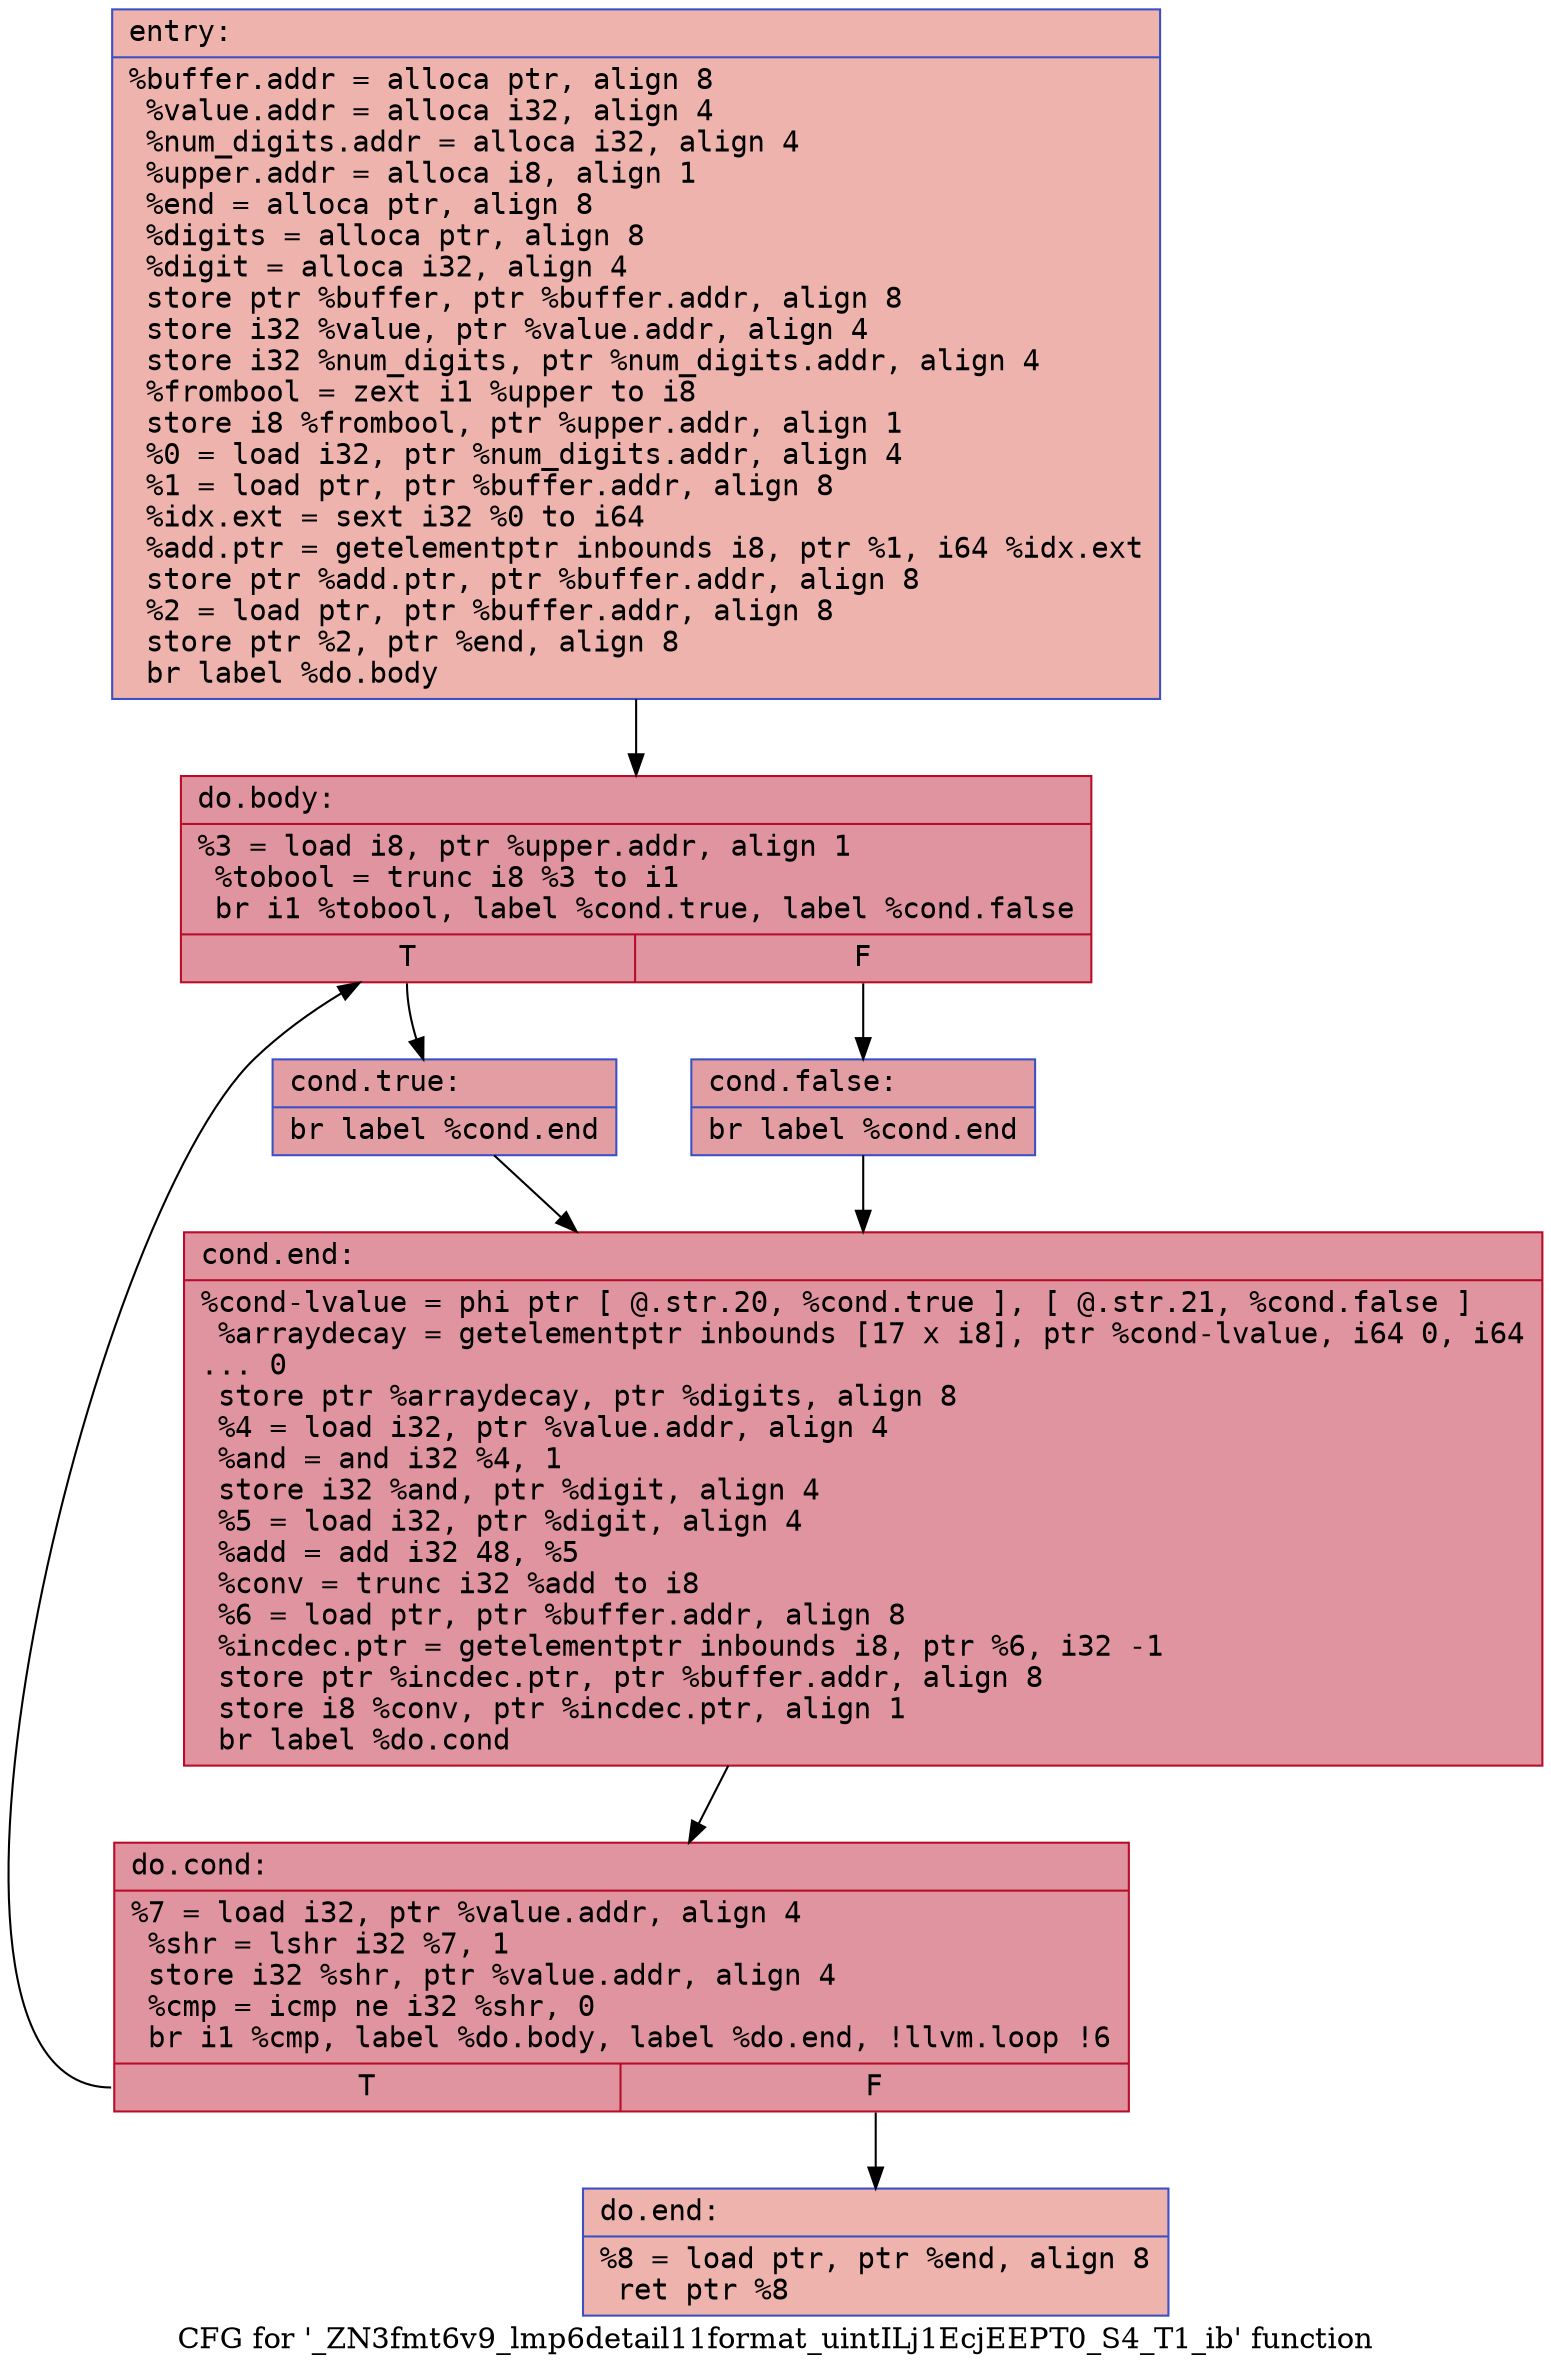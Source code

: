 digraph "CFG for '_ZN3fmt6v9_lmp6detail11format_uintILj1EcjEEPT0_S4_T1_ib' function" {
	label="CFG for '_ZN3fmt6v9_lmp6detail11format_uintILj1EcjEEPT0_S4_T1_ib' function";

	Node0x55fec3186010 [shape=record,color="#3d50c3ff", style=filled, fillcolor="#d6524470" fontname="Courier",label="{entry:\l|  %buffer.addr = alloca ptr, align 8\l  %value.addr = alloca i32, align 4\l  %num_digits.addr = alloca i32, align 4\l  %upper.addr = alloca i8, align 1\l  %end = alloca ptr, align 8\l  %digits = alloca ptr, align 8\l  %digit = alloca i32, align 4\l  store ptr %buffer, ptr %buffer.addr, align 8\l  store i32 %value, ptr %value.addr, align 4\l  store i32 %num_digits, ptr %num_digits.addr, align 4\l  %frombool = zext i1 %upper to i8\l  store i8 %frombool, ptr %upper.addr, align 1\l  %0 = load i32, ptr %num_digits.addr, align 4\l  %1 = load ptr, ptr %buffer.addr, align 8\l  %idx.ext = sext i32 %0 to i64\l  %add.ptr = getelementptr inbounds i8, ptr %1, i64 %idx.ext\l  store ptr %add.ptr, ptr %buffer.addr, align 8\l  %2 = load ptr, ptr %buffer.addr, align 8\l  store ptr %2, ptr %end, align 8\l  br label %do.body\l}"];
	Node0x55fec3186010 -> Node0x55fec3186d50[tooltip="entry -> do.body\nProbability 100.00%" ];
	Node0x55fec3186d50 [shape=record,color="#b70d28ff", style=filled, fillcolor="#b70d2870" fontname="Courier",label="{do.body:\l|  %3 = load i8, ptr %upper.addr, align 1\l  %tobool = trunc i8 %3 to i1\l  br i1 %tobool, label %cond.true, label %cond.false\l|{<s0>T|<s1>F}}"];
	Node0x55fec3186d50:s0 -> Node0x55fec3186f40[tooltip="do.body -> cond.true\nProbability 50.00%" ];
	Node0x55fec3186d50:s1 -> Node0x55fec3186f90[tooltip="do.body -> cond.false\nProbability 50.00%" ];
	Node0x55fec3186f40 [shape=record,color="#3d50c3ff", style=filled, fillcolor="#be242e70" fontname="Courier",label="{cond.true:\l|  br label %cond.end\l}"];
	Node0x55fec3186f40 -> Node0x55fec31870c0[tooltip="cond.true -> cond.end\nProbability 100.00%" ];
	Node0x55fec3186f90 [shape=record,color="#3d50c3ff", style=filled, fillcolor="#be242e70" fontname="Courier",label="{cond.false:\l|  br label %cond.end\l}"];
	Node0x55fec3186f90 -> Node0x55fec31870c0[tooltip="cond.false -> cond.end\nProbability 100.00%" ];
	Node0x55fec31870c0 [shape=record,color="#b70d28ff", style=filled, fillcolor="#b70d2870" fontname="Courier",label="{cond.end:\l|  %cond-lvalue = phi ptr [ @.str.20, %cond.true ], [ @.str.21, %cond.false ]\l  %arraydecay = getelementptr inbounds [17 x i8], ptr %cond-lvalue, i64 0, i64\l... 0\l  store ptr %arraydecay, ptr %digits, align 8\l  %4 = load i32, ptr %value.addr, align 4\l  %and = and i32 %4, 1\l  store i32 %and, ptr %digit, align 4\l  %5 = load i32, ptr %digit, align 4\l  %add = add i32 48, %5\l  %conv = trunc i32 %add to i8\l  %6 = load ptr, ptr %buffer.addr, align 8\l  %incdec.ptr = getelementptr inbounds i8, ptr %6, i32 -1\l  store ptr %incdec.ptr, ptr %buffer.addr, align 8\l  store i8 %conv, ptr %incdec.ptr, align 1\l  br label %do.cond\l}"];
	Node0x55fec31870c0 -> Node0x55fec3186820[tooltip="cond.end -> do.cond\nProbability 100.00%" ];
	Node0x55fec3186820 [shape=record,color="#b70d28ff", style=filled, fillcolor="#b70d2870" fontname="Courier",label="{do.cond:\l|  %7 = load i32, ptr %value.addr, align 4\l  %shr = lshr i32 %7, 1\l  store i32 %shr, ptr %value.addr, align 4\l  %cmp = icmp ne i32 %shr, 0\l  br i1 %cmp, label %do.body, label %do.end, !llvm.loop !6\l|{<s0>T|<s1>F}}"];
	Node0x55fec3186820:s0 -> Node0x55fec3186d50[tooltip="do.cond -> do.body\nProbability 96.88%" ];
	Node0x55fec3186820:s1 -> Node0x55fec3187ee0[tooltip="do.cond -> do.end\nProbability 3.12%" ];
	Node0x55fec3187ee0 [shape=record,color="#3d50c3ff", style=filled, fillcolor="#d6524470" fontname="Courier",label="{do.end:\l|  %8 = load ptr, ptr %end, align 8\l  ret ptr %8\l}"];
}
